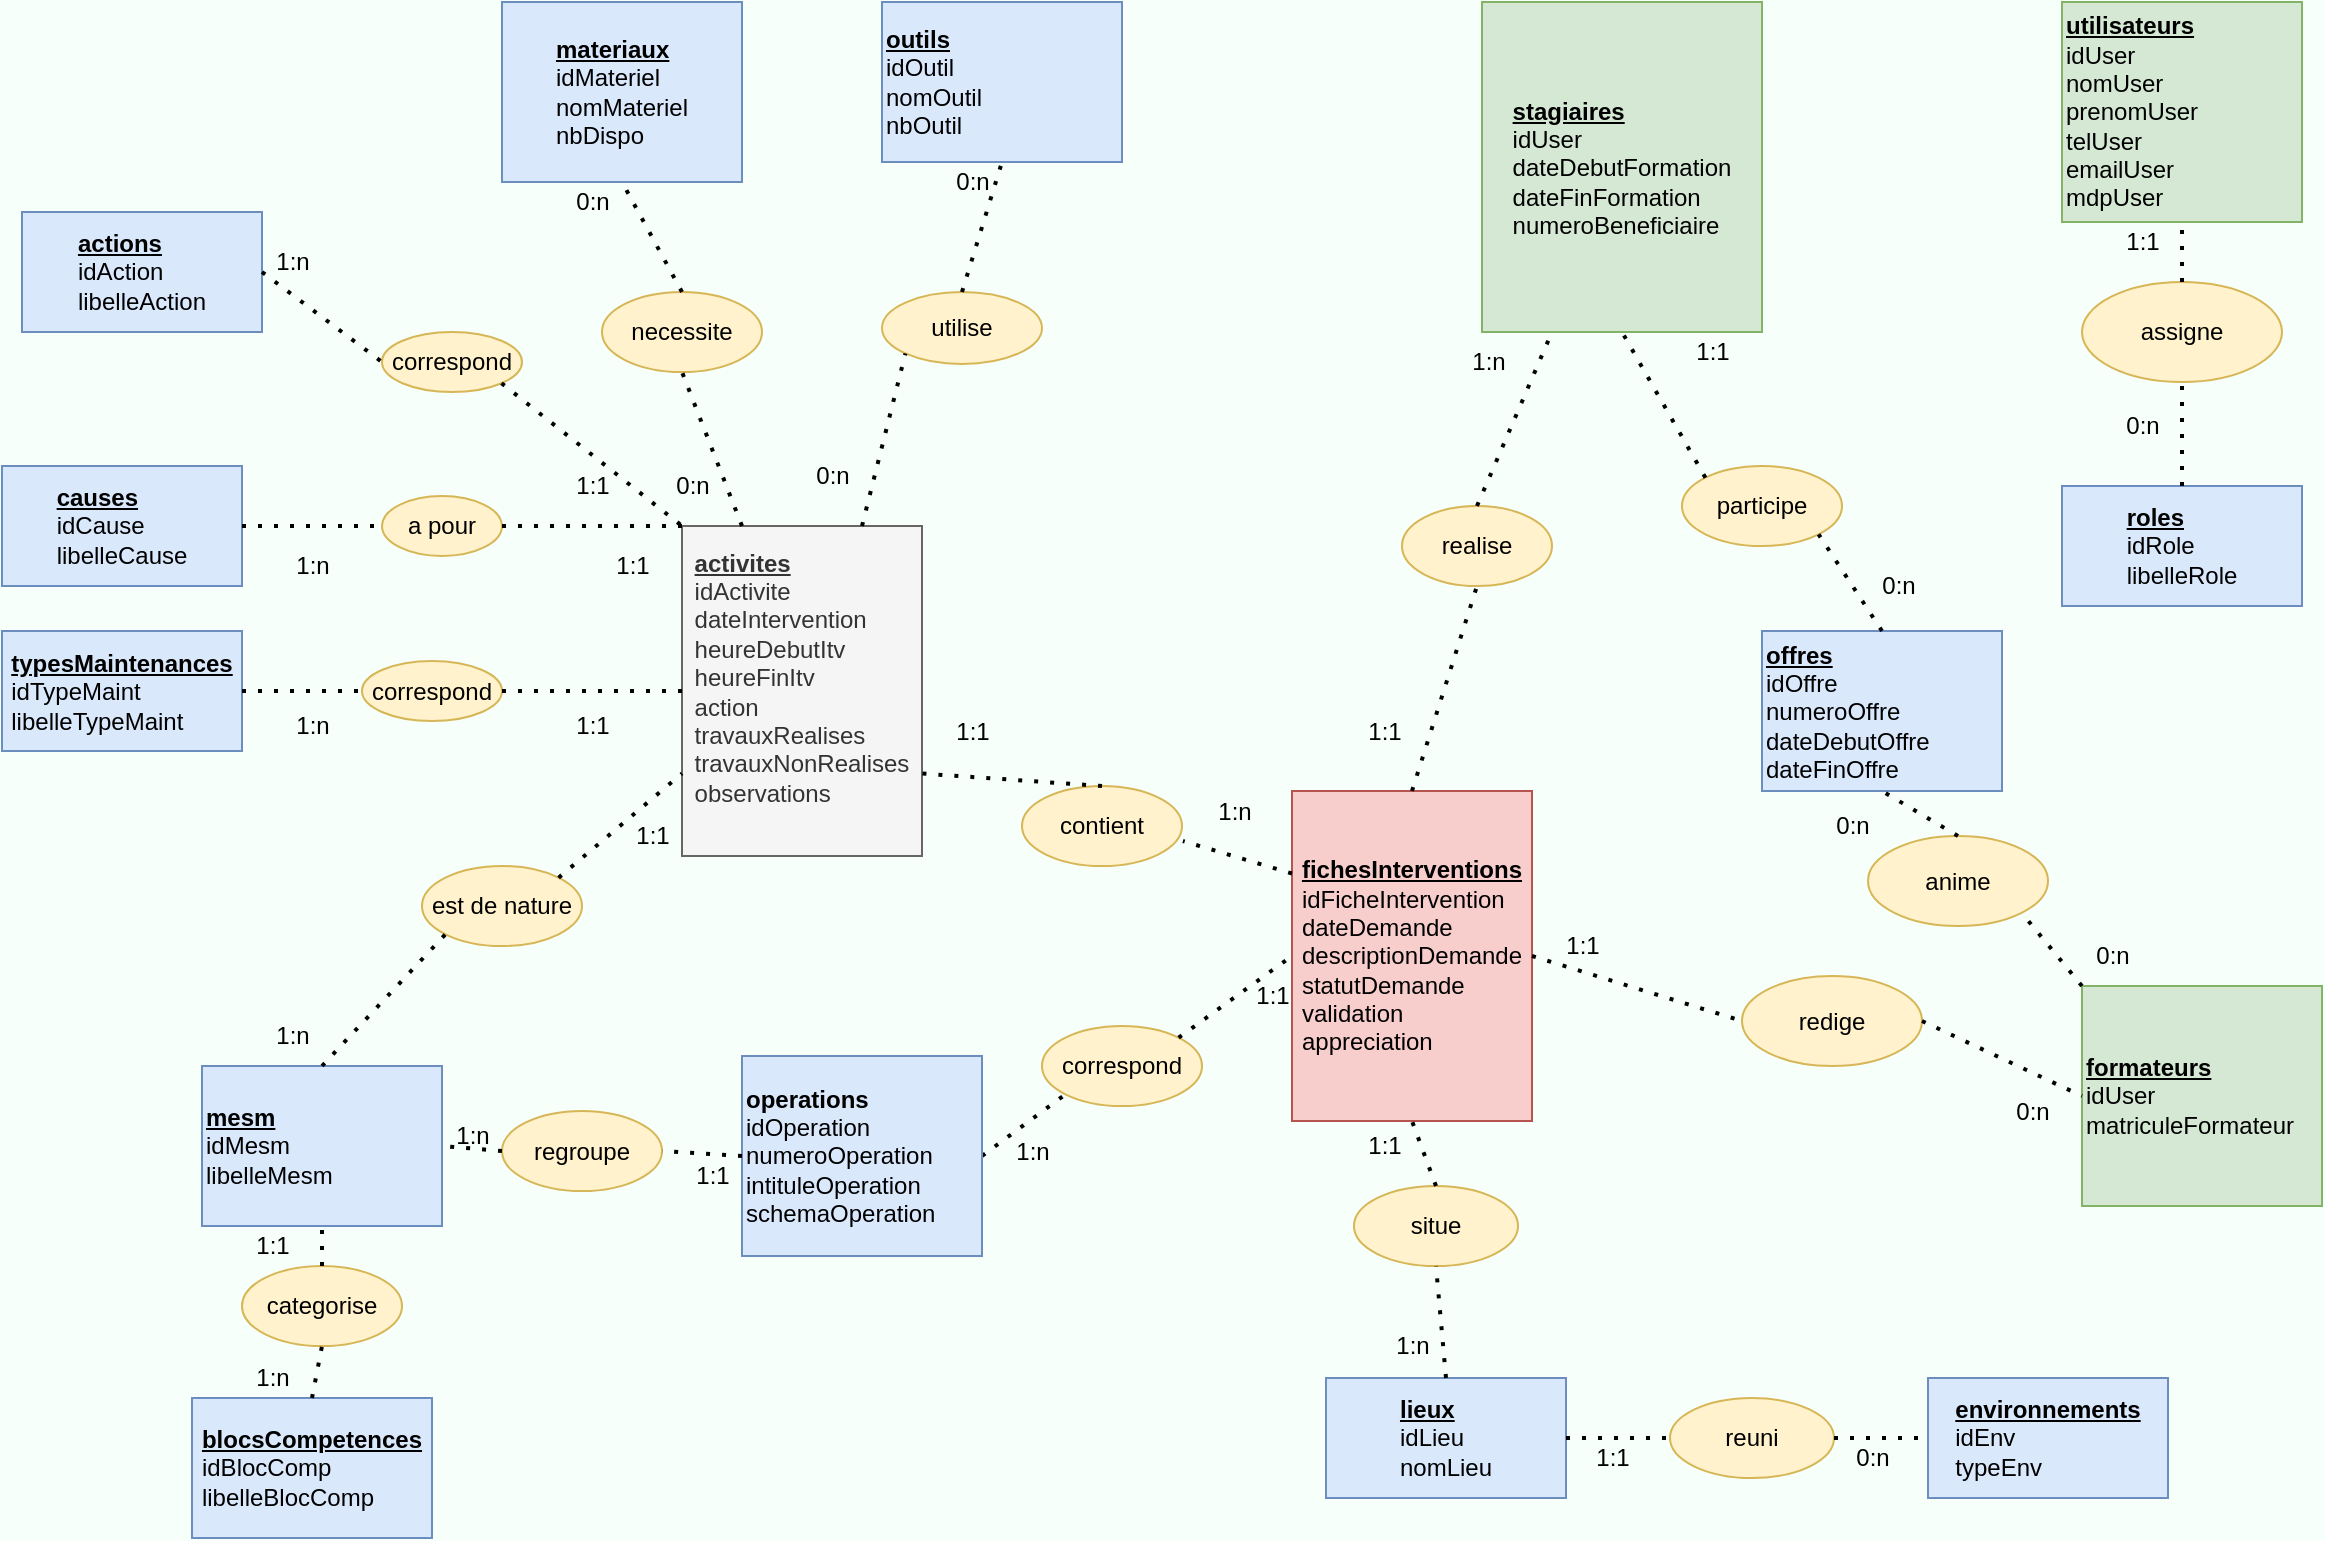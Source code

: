 <mxfile version="14.1.8" type="device"><diagram id="XcaUGge9TAUIBpKxATK-" name="Page-1"><mxGraphModel dx="1662" dy="822" grid="1" gridSize="10" guides="1" tooltips="1" connect="1" arrows="1" fold="1" page="1" pageScale="1" pageWidth="1169" pageHeight="827" background="#F7FFFB" math="0" shadow="0"><root><mxCell id="0"/><mxCell id="1" parent="0"/><mxCell id="6x4A8jsHUXeofBG4FEEy-3" value="&lt;div style=&quot;text-align: left&quot;&gt;&lt;b&gt;&lt;u&gt;activites&lt;/u&gt;&lt;/b&gt;&lt;/div&gt;&lt;div style=&quot;text-align: left&quot;&gt;&lt;span&gt;idActivite&lt;/span&gt;&lt;/div&gt;&lt;div style=&quot;text-align: left&quot;&gt;&lt;span&gt;dateIntervention&lt;/span&gt;&lt;/div&gt;&lt;div style=&quot;text-align: left&quot;&gt;&lt;span&gt;heureDebutItv&lt;/span&gt;&lt;/div&gt;&lt;div style=&quot;text-align: left&quot;&gt;&lt;span&gt;heureFinItv&lt;/span&gt;&lt;/div&gt;&lt;div style=&quot;text-align: left&quot;&gt;&lt;span&gt;action&lt;/span&gt;&lt;/div&gt;&lt;div style=&quot;text-align: left&quot;&gt;&lt;span&gt;travauxRealises&lt;/span&gt;&lt;/div&gt;&lt;div style=&quot;text-align: left&quot;&gt;&lt;span&gt;travauxNonRealises&lt;/span&gt;&lt;/div&gt;&lt;div style=&quot;text-align: left&quot;&gt;&lt;span&gt;observations&lt;/span&gt;&lt;/div&gt;&lt;div style=&quot;text-align: left&quot;&gt;&lt;span&gt;&lt;br&gt;&lt;/span&gt;&lt;/div&gt;" style="rounded=0;whiteSpace=wrap;html=1;fillColor=#f5f5f5;strokeColor=#666666;fontColor=#333333;" parent="1" vertex="1"><mxGeometry x="340" y="292" width="120" height="165" as="geometry"/></mxCell><mxCell id="6x4A8jsHUXeofBG4FEEy-4" value="&lt;div style=&quot;text-align: left&quot;&gt;&lt;u style=&quot;font-weight: bold&quot;&gt;lieux&lt;/u&gt;&lt;/div&gt;&lt;div style=&quot;text-align: left&quot;&gt;idLieu&lt;/div&gt;&lt;div style=&quot;text-align: left&quot;&gt;&lt;span&gt;nomLieu&lt;/span&gt;&lt;/div&gt;" style="rounded=0;whiteSpace=wrap;html=1;fillColor=#dae8fc;strokeColor=#6c8ebf;" parent="1" vertex="1"><mxGeometry x="662" y="718" width="120" height="60" as="geometry"/></mxCell><mxCell id="6x4A8jsHUXeofBG4FEEy-5" value="&lt;u style=&quot;font-weight: bold&quot;&gt;outils&lt;/u&gt;&lt;br&gt;idOutil&lt;br&gt;nomOutil&lt;br&gt;nbOutil" style="rounded=0;whiteSpace=wrap;html=1;align=left;fillColor=#dae8fc;strokeColor=#6c8ebf;" parent="1" vertex="1"><mxGeometry x="440" y="30" width="120" height="80" as="geometry"/></mxCell><mxCell id="6x4A8jsHUXeofBG4FEEy-6" value="&lt;div style=&quot;text-align: left&quot;&gt;&lt;b&gt;&lt;u&gt;fichesInterventions&lt;/u&gt;&lt;/b&gt;&lt;/div&gt;&lt;div style=&quot;text-align: left&quot;&gt;&lt;span&gt;idFicheIntervention&lt;/span&gt;&lt;/div&gt;&lt;div style=&quot;text-align: left&quot;&gt;&lt;span&gt;dateDemande&lt;/span&gt;&lt;/div&gt;&lt;div style=&quot;text-align: left&quot;&gt;&lt;span&gt;descriptionDemande&lt;/span&gt;&lt;/div&gt;&lt;div style=&quot;text-align: left&quot;&gt;&lt;span&gt;statutDemande&lt;/span&gt;&lt;/div&gt;&lt;div style=&quot;text-align: left&quot;&gt;&lt;span&gt;validation&lt;/span&gt;&lt;/div&gt;&lt;div style=&quot;text-align: left&quot;&gt;&lt;span&gt;appreciation&lt;/span&gt;&lt;/div&gt;" style="rounded=0;whiteSpace=wrap;html=1;fillColor=#f8cecc;strokeColor=#b85450;" parent="1" vertex="1"><mxGeometry x="645" y="424.5" width="120" height="165" as="geometry"/></mxCell><mxCell id="6x4A8jsHUXeofBG4FEEy-7" value="&lt;div style=&quot;text-align: left&quot;&gt;&lt;u style=&quot;font-weight: bold&quot;&gt;environnements&lt;/u&gt;&lt;/div&gt;&lt;div style=&quot;text-align: left&quot;&gt;&lt;span&gt;idEnv&lt;/span&gt;&lt;/div&gt;&lt;div style=&quot;text-align: left&quot;&gt;&lt;span&gt;typeEnv&lt;/span&gt;&lt;/div&gt;" style="rounded=0;whiteSpace=wrap;html=1;fillColor=#dae8fc;strokeColor=#6c8ebf;" parent="1" vertex="1"><mxGeometry x="963" y="718" width="120" height="60" as="geometry"/></mxCell><mxCell id="6x4A8jsHUXeofBG4FEEy-8" value="&lt;div style=&quot;text-align: left&quot;&gt;&lt;u style=&quot;font-weight: bold&quot;&gt;materiaux&lt;/u&gt;&lt;/div&gt;&lt;div style=&quot;text-align: left&quot;&gt;&lt;span&gt;idMateriel&lt;/span&gt;&lt;/div&gt;&lt;div style=&quot;text-align: left&quot;&gt;&lt;span&gt;nomMateriel&lt;/span&gt;&lt;/div&gt;&lt;div style=&quot;text-align: left&quot;&gt;&lt;span&gt;nbDispo&lt;/span&gt;&lt;/div&gt;" style="rounded=0;whiteSpace=wrap;html=1;fillColor=#dae8fc;strokeColor=#6c8ebf;" parent="1" vertex="1"><mxGeometry x="250" y="30" width="120" height="90" as="geometry"/></mxCell><mxCell id="6x4A8jsHUXeofBG4FEEy-9" value="&lt;div style=&quot;text-align: left&quot;&gt;&lt;b&gt;&lt;u&gt;blocsCompetences&lt;/u&gt;&lt;/b&gt;&lt;/div&gt;&lt;div style=&quot;text-align: left&quot;&gt;&lt;span&gt;idBlocComp&lt;/span&gt;&lt;/div&gt;&lt;div style=&quot;text-align: left&quot;&gt;&lt;span&gt;libelleBlocComp&lt;/span&gt;&lt;/div&gt;" style="rounded=0;whiteSpace=wrap;html=1;fillColor=#dae8fc;strokeColor=#6c8ebf;" parent="1" vertex="1"><mxGeometry x="95" y="728" width="120" height="70" as="geometry"/></mxCell><mxCell id="6x4A8jsHUXeofBG4FEEy-10" value="&lt;div style=&quot;text-align: left&quot;&gt;&lt;u style=&quot;font-weight: bold&quot;&gt;typesMaintenances&lt;/u&gt;&lt;/div&gt;&lt;div style=&quot;text-align: left&quot;&gt;&lt;span&gt;idTypeMaint&lt;/span&gt;&lt;/div&gt;&lt;div style=&quot;text-align: left&quot;&gt;&lt;span&gt;libelleTypeMaint&lt;/span&gt;&lt;/div&gt;" style="rounded=0;whiteSpace=wrap;html=1;fillColor=#dae8fc;strokeColor=#6c8ebf;" parent="1" vertex="1"><mxGeometry y="344.5" width="120" height="60" as="geometry"/></mxCell><mxCell id="6x4A8jsHUXeofBG4FEEy-13" value="&lt;b&gt;&lt;u&gt;formateurs&lt;/u&gt;&lt;/b&gt;&lt;br&gt;idUser&lt;br&gt;matriculeFormateur" style="rounded=0;whiteSpace=wrap;html=1;align=left;fillColor=#d5e8d4;strokeColor=#82b366;" parent="1" vertex="1"><mxGeometry x="1040" y="522" width="120" height="110" as="geometry"/></mxCell><mxCell id="6x4A8jsHUXeofBG4FEEy-14" value="&lt;b&gt;&lt;u&gt;offres&lt;/u&gt;&lt;/b&gt;&lt;br&gt;idOffre&lt;br&gt;numeroOffre&lt;br&gt;dateDebutOffre&lt;br&gt;dateFinOffre" style="rounded=0;whiteSpace=wrap;html=1;align=left;fillColor=#dae8fc;strokeColor=#6c8ebf;" parent="1" vertex="1"><mxGeometry x="880" y="344.5" width="120" height="80" as="geometry"/></mxCell><mxCell id="6x4A8jsHUXeofBG4FEEy-15" value="&lt;div style=&quot;text-align: left&quot;&gt;&lt;u style=&quot;font-weight: bold&quot;&gt;stagiaires&lt;/u&gt;&lt;/div&gt;&lt;div style=&quot;text-align: left&quot;&gt;&lt;span&gt;idUser&lt;/span&gt;&lt;/div&gt;&lt;div style=&quot;text-align: left&quot;&gt;&lt;span&gt;dateDebutFormation&lt;/span&gt;&lt;/div&gt;&lt;div style=&quot;text-align: left&quot;&gt;&lt;span&gt;dateFinFormation&lt;/span&gt;&lt;/div&gt;&lt;div style=&quot;text-align: left&quot;&gt;&lt;span&gt;numeroBeneficiaire&lt;/span&gt;&lt;/div&gt;" style="rounded=0;whiteSpace=wrap;html=1;fillColor=#d5e8d4;strokeColor=#82b366;" parent="1" vertex="1"><mxGeometry x="740" y="30" width="140" height="165" as="geometry"/></mxCell><mxCell id="6x4A8jsHUXeofBG4FEEy-26" value="anime" style="ellipse;whiteSpace=wrap;html=1;fillColor=#fff2cc;strokeColor=#d6b656;" parent="1" vertex="1"><mxGeometry x="933" y="447" width="90" height="45" as="geometry"/></mxCell><mxCell id="6x4A8jsHUXeofBG4FEEy-29" value="participe" style="ellipse;whiteSpace=wrap;html=1;fillColor=#fff2cc;strokeColor=#d6b656;" parent="1" vertex="1"><mxGeometry x="840" y="262" width="80" height="40" as="geometry"/></mxCell><mxCell id="6x4A8jsHUXeofBG4FEEy-32" value="0:n" style="text;html=1;align=center;verticalAlign=middle;resizable=0;points=[];autosize=1;" parent="1" vertex="1"><mxGeometry x="933" y="312" width="30" height="20" as="geometry"/></mxCell><mxCell id="6x4A8jsHUXeofBG4FEEy-33" value="1:1" style="text;html=1;align=center;verticalAlign=middle;resizable=0;points=[];autosize=1;" parent="1" vertex="1"><mxGeometry x="840" y="195" width="30" height="20" as="geometry"/></mxCell><mxCell id="6x4A8jsHUXeofBG4FEEy-34" value="0:n" style="text;html=1;align=center;verticalAlign=middle;resizable=0;points=[];autosize=1;" parent="1" vertex="1"><mxGeometry x="910" y="432" width="30" height="20" as="geometry"/></mxCell><mxCell id="6x4A8jsHUXeofBG4FEEy-35" value="0:n" style="text;html=1;align=center;verticalAlign=middle;resizable=0;points=[];autosize=1;" parent="1" vertex="1"><mxGeometry x="1040" y="497" width="30" height="20" as="geometry"/></mxCell><mxCell id="6x4A8jsHUXeofBG4FEEy-36" value="redige" style="ellipse;whiteSpace=wrap;html=1;fillColor=#fff2cc;strokeColor=#d6b656;" parent="1" vertex="1"><mxGeometry x="870" y="517" width="90" height="45" as="geometry"/></mxCell><mxCell id="6x4A8jsHUXeofBG4FEEy-39" value="0:n" style="text;html=1;align=center;verticalAlign=middle;resizable=0;points=[];autosize=1;" parent="1" vertex="1"><mxGeometry x="1000" y="574.5" width="30" height="20" as="geometry"/></mxCell><mxCell id="6x4A8jsHUXeofBG4FEEy-40" value="1:1" style="text;html=1;align=center;verticalAlign=middle;resizable=0;points=[];autosize=1;" parent="1" vertex="1"><mxGeometry x="775" y="492" width="30" height="20" as="geometry"/></mxCell><mxCell id="6x4A8jsHUXeofBG4FEEy-41" value="" style="endArrow=none;dashed=1;html=1;dashPattern=1 3;strokeWidth=2;entryX=1;entryY=1;entryDx=0;entryDy=0;exitX=0.5;exitY=0;exitDx=0;exitDy=0;" parent="1" source="6x4A8jsHUXeofBG4FEEy-14" target="6x4A8jsHUXeofBG4FEEy-29" edge="1"><mxGeometry width="50" height="50" relative="1" as="geometry"><mxPoint x="560" y="352" as="sourcePoint"/><mxPoint x="610" y="302" as="targetPoint"/></mxGeometry></mxCell><mxCell id="6x4A8jsHUXeofBG4FEEy-43" value="" style="endArrow=none;dashed=1;html=1;dashPattern=1 3;strokeWidth=2;exitX=0;exitY=0;exitDx=0;exitDy=0;entryX=0.5;entryY=1;entryDx=0;entryDy=0;" parent="1" source="6x4A8jsHUXeofBG4FEEy-29" target="6x4A8jsHUXeofBG4FEEy-15" edge="1"><mxGeometry width="50" height="50" relative="1" as="geometry"><mxPoint x="670" y="242" as="sourcePoint"/><mxPoint x="690" y="232" as="targetPoint"/></mxGeometry></mxCell><mxCell id="6x4A8jsHUXeofBG4FEEy-44" value="" style="endArrow=none;dashed=1;html=1;dashPattern=1 3;strokeWidth=2;entryX=0.5;entryY=1;entryDx=0;entryDy=0;exitX=0.5;exitY=0;exitDx=0;exitDy=0;" parent="1" source="6x4A8jsHUXeofBG4FEEy-26" target="6x4A8jsHUXeofBG4FEEy-14" edge="1"><mxGeometry width="50" height="50" relative="1" as="geometry"><mxPoint x="670" y="512" as="sourcePoint"/><mxPoint x="720" y="462" as="targetPoint"/><Array as="points"/></mxGeometry></mxCell><mxCell id="6x4A8jsHUXeofBG4FEEy-45" value="" style="endArrow=none;dashed=1;html=1;dashPattern=1 3;strokeWidth=2;exitX=0;exitY=0;exitDx=0;exitDy=0;entryX=1;entryY=1;entryDx=0;entryDy=0;" parent="1" source="6x4A8jsHUXeofBG4FEEy-13" target="6x4A8jsHUXeofBG4FEEy-26" edge="1"><mxGeometry width="50" height="50" relative="1" as="geometry"><mxPoint x="760" y="652" as="sourcePoint"/><mxPoint x="810" y="602" as="targetPoint"/></mxGeometry></mxCell><mxCell id="6x4A8jsHUXeofBG4FEEy-46" value="" style="endArrow=none;dashed=1;html=1;dashPattern=1 3;strokeWidth=2;entryX=0;entryY=0.5;entryDx=0;entryDy=0;exitX=1;exitY=0.5;exitDx=0;exitDy=0;" parent="1" source="6x4A8jsHUXeofBG4FEEy-36" target="6x4A8jsHUXeofBG4FEEy-13" edge="1"><mxGeometry width="50" height="50" relative="1" as="geometry"><mxPoint x="530" y="802" as="sourcePoint"/><mxPoint x="580" y="752" as="targetPoint"/></mxGeometry></mxCell><mxCell id="6x4A8jsHUXeofBG4FEEy-47" value="" style="endArrow=none;dashed=1;html=1;dashPattern=1 3;strokeWidth=2;entryX=0;entryY=0.5;entryDx=0;entryDy=0;exitX=1;exitY=0.5;exitDx=0;exitDy=0;" parent="1" source="6x4A8jsHUXeofBG4FEEy-6" target="6x4A8jsHUXeofBG4FEEy-36" edge="1"><mxGeometry width="50" height="50" relative="1" as="geometry"><mxPoint x="380" y="832" as="sourcePoint"/><mxPoint x="430" y="782" as="targetPoint"/></mxGeometry></mxCell><mxCell id="sUTrpC1Wrc8I_GhwJ8B--1" value="realise" style="ellipse;whiteSpace=wrap;html=1;fillColor=#fff2cc;strokeColor=#d6b656;" parent="1" vertex="1"><mxGeometry x="700" y="282" width="75" height="40" as="geometry"/></mxCell><mxCell id="sUTrpC1Wrc8I_GhwJ8B--2" value="" style="endArrow=none;dashed=1;html=1;dashPattern=1 3;strokeWidth=2;entryX=0.5;entryY=1;entryDx=0;entryDy=0;exitX=0.5;exitY=0;exitDx=0;exitDy=0;" parent="1" source="6x4A8jsHUXeofBG4FEEy-6" target="sUTrpC1Wrc8I_GhwJ8B--1" edge="1"><mxGeometry width="50" height="50" relative="1" as="geometry"><mxPoint x="600" y="612" as="sourcePoint"/><mxPoint x="650" y="562" as="targetPoint"/></mxGeometry></mxCell><mxCell id="sUTrpC1Wrc8I_GhwJ8B--3" value="" style="endArrow=none;dashed=1;html=1;dashPattern=1 3;strokeWidth=2;exitX=0.5;exitY=0;exitDx=0;exitDy=0;entryX=0.25;entryY=1;entryDx=0;entryDy=0;" parent="1" source="sUTrpC1Wrc8I_GhwJ8B--1" target="6x4A8jsHUXeofBG4FEEy-15" edge="1"><mxGeometry width="50" height="50" relative="1" as="geometry"><mxPoint x="360" y="382" as="sourcePoint"/><mxPoint x="410" y="332" as="targetPoint"/><Array as="points"/></mxGeometry></mxCell><mxCell id="sUTrpC1Wrc8I_GhwJ8B--4" value="1:n" style="text;html=1;align=center;verticalAlign=middle;resizable=0;points=[];autosize=1;" parent="1" vertex="1"><mxGeometry x="728" y="200" width="30" height="20" as="geometry"/></mxCell><mxCell id="sUTrpC1Wrc8I_GhwJ8B--5" value="1:1" style="text;html=1;align=center;verticalAlign=middle;resizable=0;points=[];autosize=1;" parent="1" vertex="1"><mxGeometry x="676" y="384.5" width="30" height="20" as="geometry"/></mxCell><mxCell id="sUTrpC1Wrc8I_GhwJ8B--6" value="utilise" style="ellipse;whiteSpace=wrap;html=1;fillColor=#fff2cc;strokeColor=#d6b656;" parent="1" vertex="1"><mxGeometry x="440" y="175" width="80" height="36" as="geometry"/></mxCell><mxCell id="sUTrpC1Wrc8I_GhwJ8B--7" value="&lt;span&gt;necessite&lt;/span&gt;" style="ellipse;whiteSpace=wrap;html=1;fillColor=#fff2cc;strokeColor=#d6b656;" parent="1" vertex="1"><mxGeometry x="300" y="175" width="80" height="40" as="geometry"/></mxCell><mxCell id="sUTrpC1Wrc8I_GhwJ8B--8" value="" style="endArrow=none;dashed=1;html=1;dashPattern=1 3;strokeWidth=2;entryX=0;entryY=1;entryDx=0;entryDy=0;exitX=0.75;exitY=0;exitDx=0;exitDy=0;" parent="1" source="6x4A8jsHUXeofBG4FEEy-3" target="sUTrpC1Wrc8I_GhwJ8B--6" edge="1"><mxGeometry width="50" height="50" relative="1" as="geometry"><mxPoint x="360" y="167" as="sourcePoint"/><mxPoint x="410" y="117" as="targetPoint"/><Array as="points"/></mxGeometry></mxCell><mxCell id="sUTrpC1Wrc8I_GhwJ8B--9" value="" style="endArrow=none;dashed=1;html=1;dashPattern=1 3;strokeWidth=2;exitX=0.5;exitY=0;exitDx=0;exitDy=0;entryX=0.5;entryY=1;entryDx=0;entryDy=0;" parent="1" source="sUTrpC1Wrc8I_GhwJ8B--6" target="6x4A8jsHUXeofBG4FEEy-5" edge="1"><mxGeometry width="50" height="50" relative="1" as="geometry"><mxPoint x="530" y="172" as="sourcePoint"/><mxPoint x="499" y="122" as="targetPoint"/></mxGeometry></mxCell><mxCell id="sUTrpC1Wrc8I_GhwJ8B--10" value="0:n" style="text;html=1;align=center;verticalAlign=middle;resizable=0;points=[];autosize=1;" parent="1" vertex="1"><mxGeometry x="470" y="110" width="30" height="20" as="geometry"/></mxCell><mxCell id="sUTrpC1Wrc8I_GhwJ8B--11" value="0:n" style="text;html=1;align=center;verticalAlign=middle;resizable=0;points=[];autosize=1;" parent="1" vertex="1"><mxGeometry x="400" y="257" width="30" height="20" as="geometry"/></mxCell><mxCell id="sUTrpC1Wrc8I_GhwJ8B--12" value="" style="endArrow=none;dashed=1;html=1;dashPattern=1 3;strokeWidth=2;exitX=0.5;exitY=0;exitDx=0;exitDy=0;entryX=0.5;entryY=1;entryDx=0;entryDy=0;" parent="1" source="sUTrpC1Wrc8I_GhwJ8B--7" target="6x4A8jsHUXeofBG4FEEy-8" edge="1"><mxGeometry width="50" height="50" relative="1" as="geometry"><mxPoint x="-210" y="192" as="sourcePoint"/><mxPoint x="335" y="112" as="targetPoint"/><Array as="points"/></mxGeometry></mxCell><mxCell id="sUTrpC1Wrc8I_GhwJ8B--13" value="" style="endArrow=none;dashed=1;html=1;dashPattern=1 3;strokeWidth=2;entryX=0.5;entryY=1;entryDx=0;entryDy=0;exitX=0.25;exitY=0;exitDx=0;exitDy=0;" parent="1" source="6x4A8jsHUXeofBG4FEEy-3" target="sUTrpC1Wrc8I_GhwJ8B--7" edge="1"><mxGeometry width="50" height="50" relative="1" as="geometry"><mxPoint x="235" y="177" as="sourcePoint"/><mxPoint x="285" y="127" as="targetPoint"/></mxGeometry></mxCell><mxCell id="sUTrpC1Wrc8I_GhwJ8B--14" value="0:n" style="text;html=1;align=center;verticalAlign=middle;resizable=0;points=[];autosize=1;" parent="1" vertex="1"><mxGeometry x="330" y="262" width="30" height="20" as="geometry"/></mxCell><mxCell id="sUTrpC1Wrc8I_GhwJ8B--15" value="0:n" style="text;html=1;align=center;verticalAlign=middle;resizable=0;points=[];autosize=1;" parent="1" vertex="1"><mxGeometry x="280" y="120" width="30" height="20" as="geometry"/></mxCell><mxCell id="sUTrpC1Wrc8I_GhwJ8B--16" value="contient" style="ellipse;whiteSpace=wrap;html=1;fillColor=#fff2cc;strokeColor=#d6b656;" parent="1" vertex="1"><mxGeometry x="510" y="422" width="80" height="40" as="geometry"/></mxCell><mxCell id="sUTrpC1Wrc8I_GhwJ8B--17" value="" style="endArrow=none;dashed=1;html=1;dashPattern=1 3;strokeWidth=2;exitX=0.5;exitY=0;exitDx=0;exitDy=0;entryX=1;entryY=0.75;entryDx=0;entryDy=0;" parent="1" source="sUTrpC1Wrc8I_GhwJ8B--16" target="6x4A8jsHUXeofBG4FEEy-3" edge="1"><mxGeometry width="50" height="50" relative="1" as="geometry"><mxPoint x="300" y="532" as="sourcePoint"/><mxPoint x="350" y="482" as="targetPoint"/></mxGeometry></mxCell><mxCell id="sUTrpC1Wrc8I_GhwJ8B--18" value="" style="endArrow=none;dashed=1;html=1;dashPattern=1 3;strokeWidth=2;entryX=1.006;entryY=0.688;entryDx=0;entryDy=0;exitX=0;exitY=0.25;exitDx=0;exitDy=0;entryPerimeter=0;" parent="1" source="6x4A8jsHUXeofBG4FEEy-6" target="sUTrpC1Wrc8I_GhwJ8B--16" edge="1"><mxGeometry width="50" height="50" relative="1" as="geometry"><mxPoint x="220" y="692" as="sourcePoint"/><mxPoint x="270" y="642" as="targetPoint"/><Array as="points"/></mxGeometry></mxCell><mxCell id="sUTrpC1Wrc8I_GhwJ8B--19" value="1:1" style="text;html=1;align=center;verticalAlign=middle;resizable=0;points=[];autosize=1;" parent="1" vertex="1"><mxGeometry x="470" y="384.5" width="30" height="20" as="geometry"/></mxCell><mxCell id="sUTrpC1Wrc8I_GhwJ8B--20" value="1:n" style="text;html=1;align=center;verticalAlign=middle;resizable=0;points=[];autosize=1;" parent="1" vertex="1"><mxGeometry x="601" y="424.5" width="30" height="20" as="geometry"/></mxCell><mxCell id="sUTrpC1Wrc8I_GhwJ8B--26" value="correspond" style="ellipse;whiteSpace=wrap;html=1;fillColor=#fff2cc;strokeColor=#d6b656;" parent="1" vertex="1"><mxGeometry x="520" y="542" width="80" height="40" as="geometry"/></mxCell><mxCell id="sUTrpC1Wrc8I_GhwJ8B--27" value="" style="endArrow=none;dashed=1;html=1;dashPattern=1 3;strokeWidth=2;entryX=0;entryY=1;entryDx=0;entryDy=0;exitX=1;exitY=0.5;exitDx=0;exitDy=0;" parent="1" source="sUTrpC1Wrc8I_GhwJ8B--46" target="sUTrpC1Wrc8I_GhwJ8B--26" edge="1"><mxGeometry width="50" height="50" relative="1" as="geometry"><mxPoint x="80" y="727" as="sourcePoint"/><mxPoint x="200" y="722" as="targetPoint"/></mxGeometry></mxCell><mxCell id="sUTrpC1Wrc8I_GhwJ8B--28" value="" style="endArrow=none;dashed=1;html=1;dashPattern=1 3;strokeWidth=2;exitX=1;exitY=0;exitDx=0;exitDy=0;entryX=0;entryY=0.5;entryDx=0;entryDy=0;" parent="1" source="sUTrpC1Wrc8I_GhwJ8B--26" target="6x4A8jsHUXeofBG4FEEy-6" edge="1"><mxGeometry width="50" height="50" relative="1" as="geometry"><mxPoint x="190" y="772" as="sourcePoint"/><mxPoint x="240" y="722" as="targetPoint"/></mxGeometry></mxCell><mxCell id="sUTrpC1Wrc8I_GhwJ8B--31" value="1:1" style="text;html=1;align=center;verticalAlign=middle;resizable=0;points=[];autosize=1;" parent="1" vertex="1"><mxGeometry x="620" y="517" width="30" height="20" as="geometry"/></mxCell><mxCell id="sUTrpC1Wrc8I_GhwJ8B--32" value="1:n" style="text;html=1;align=center;verticalAlign=middle;resizable=0;points=[];autosize=1;" parent="1" vertex="1"><mxGeometry x="500" y="594.5" width="30" height="20" as="geometry"/></mxCell><mxCell id="sUTrpC1Wrc8I_GhwJ8B--33" value="reuni" style="ellipse;whiteSpace=wrap;html=1;fillColor=#fff2cc;strokeColor=#d6b656;" parent="1" vertex="1"><mxGeometry x="834" y="728" width="82" height="40" as="geometry"/></mxCell><mxCell id="sUTrpC1Wrc8I_GhwJ8B--34" value="1:1" style="text;html=1;align=center;verticalAlign=middle;resizable=0;points=[];autosize=1;" parent="1" vertex="1"><mxGeometry x="120" y="642" width="30" height="20" as="geometry"/></mxCell><mxCell id="sUTrpC1Wrc8I_GhwJ8B--35" value="1:n" style="text;html=1;align=center;verticalAlign=middle;resizable=0;points=[];autosize=1;" parent="1" vertex="1"><mxGeometry x="120" y="708" width="30" height="20" as="geometry"/></mxCell><mxCell id="sUTrpC1Wrc8I_GhwJ8B--36" value="1:1" style="text;html=1;align=center;verticalAlign=middle;resizable=0;points=[];autosize=1;" parent="1" vertex="1"><mxGeometry x="340" y="607" width="30" height="20" as="geometry"/></mxCell><mxCell id="sUTrpC1Wrc8I_GhwJ8B--37" value="1:n" style="text;html=1;align=center;verticalAlign=middle;resizable=0;points=[];autosize=1;" parent="1" vertex="1"><mxGeometry x="220" y="587" width="30" height="20" as="geometry"/></mxCell><mxCell id="sUTrpC1Wrc8I_GhwJ8B--38" value="" style="endArrow=none;dashed=1;html=1;dashPattern=1 3;strokeWidth=2;entryX=0;entryY=0.5;entryDx=0;entryDy=0;exitX=1;exitY=0.5;exitDx=0;exitDy=0;" parent="1" source="sUTrpC1Wrc8I_GhwJ8B--33" target="6x4A8jsHUXeofBG4FEEy-7" edge="1"><mxGeometry width="50" height="50" relative="1" as="geometry"><mxPoint x="780" y="1142" as="sourcePoint"/><mxPoint x="830" y="1092" as="targetPoint"/></mxGeometry></mxCell><mxCell id="sUTrpC1Wrc8I_GhwJ8B--39" value="" style="endArrow=none;dashed=1;html=1;dashPattern=1 3;strokeWidth=2;entryX=0;entryY=0.5;entryDx=0;entryDy=0;exitX=1;exitY=0.5;exitDx=0;exitDy=0;" parent="1" source="6x4A8jsHUXeofBG4FEEy-4" target="sUTrpC1Wrc8I_GhwJ8B--33" edge="1"><mxGeometry width="50" height="50" relative="1" as="geometry"><mxPoint x="660" y="1152" as="sourcePoint"/><mxPoint x="710" y="1102" as="targetPoint"/></mxGeometry></mxCell><mxCell id="sUTrpC1Wrc8I_GhwJ8B--41" value="correspond" style="ellipse;whiteSpace=wrap;html=1;fillColor=#fff2cc;strokeColor=#d6b656;" parent="1" vertex="1"><mxGeometry x="180" y="359.5" width="70" height="30" as="geometry"/></mxCell><mxCell id="sUTrpC1Wrc8I_GhwJ8B--42" value="" style="endArrow=none;dashed=1;html=1;dashPattern=1 3;strokeWidth=2;entryX=0;entryY=0.5;entryDx=0;entryDy=0;exitX=1;exitY=0.5;exitDx=0;exitDy=0;" parent="1" source="6x4A8jsHUXeofBG4FEEy-10" target="sUTrpC1Wrc8I_GhwJ8B--41" edge="1"><mxGeometry width="50" height="50" relative="1" as="geometry"><mxPoint x="130" y="414.5" as="sourcePoint"/><mxPoint x="180" y="364.5" as="targetPoint"/></mxGeometry></mxCell><mxCell id="sUTrpC1Wrc8I_GhwJ8B--46" value="&lt;b&gt;operations&lt;/b&gt;&lt;br&gt;idOperation&lt;br&gt;numeroOperation&lt;br&gt;intituleOperation&lt;br&gt;schemaOperation" style="rounded=0;whiteSpace=wrap;html=1;align=left;fillColor=#dae8fc;strokeColor=#6c8ebf;" parent="1" vertex="1"><mxGeometry x="370" y="557" width="120" height="100" as="geometry"/></mxCell><mxCell id="QfNDdclysHRInRgMjXe2-4" value="&lt;div style=&quot;text-align: left&quot;&gt;&lt;b&gt;&lt;u&gt;causes&lt;/u&gt;&lt;/b&gt;&lt;/div&gt;&lt;div style=&quot;text-align: left&quot;&gt;idCause&lt;/div&gt;&lt;div style=&quot;text-align: left&quot;&gt;libelleCause&lt;/div&gt;" style="rounded=0;whiteSpace=wrap;html=1;fillColor=#dae8fc;strokeColor=#6c8ebf;" parent="1" vertex="1"><mxGeometry y="262" width="120" height="60" as="geometry"/></mxCell><mxCell id="QfNDdclysHRInRgMjXe2-6" value="a pour" style="ellipse;whiteSpace=wrap;html=1;fillColor=#fff2cc;strokeColor=#d6b656;" parent="1" vertex="1"><mxGeometry x="190" y="277" width="60" height="30" as="geometry"/></mxCell><mxCell id="QfNDdclysHRInRgMjXe2-10" value="" style="endArrow=none;dashed=1;html=1;dashPattern=1 3;strokeWidth=2;exitX=1;exitY=0.5;exitDx=0;exitDy=0;entryX=0;entryY=0.5;entryDx=0;entryDy=0;" parent="1" source="QfNDdclysHRInRgMjXe2-4" target="QfNDdclysHRInRgMjXe2-6" edge="1"><mxGeometry width="50" height="50" relative="1" as="geometry"><mxPoint x="130" y="349" as="sourcePoint"/><mxPoint x="180" y="299" as="targetPoint"/></mxGeometry></mxCell><mxCell id="QfNDdclysHRInRgMjXe2-11" value="" style="endArrow=none;dashed=1;html=1;dashPattern=1 3;strokeWidth=2;entryX=1;entryY=0.5;entryDx=0;entryDy=0;exitX=0;exitY=0;exitDx=0;exitDy=0;" parent="1" source="6x4A8jsHUXeofBG4FEEy-3" target="QfNDdclysHRInRgMjXe2-6" edge="1"><mxGeometry width="50" height="50" relative="1" as="geometry"><mxPoint x="130" y="482" as="sourcePoint"/><mxPoint x="180" y="432" as="targetPoint"/></mxGeometry></mxCell><mxCell id="QfNDdclysHRInRgMjXe2-12" value="1:1" style="text;html=1;align=center;verticalAlign=middle;resizable=0;points=[];autosize=1;" parent="1" vertex="1"><mxGeometry x="790" y="748" width="30" height="20" as="geometry"/></mxCell><mxCell id="QfNDdclysHRInRgMjXe2-13" value="0:n" style="text;html=1;align=center;verticalAlign=middle;resizable=0;points=[];autosize=1;" parent="1" vertex="1"><mxGeometry x="920" y="748" width="30" height="20" as="geometry"/></mxCell><mxCell id="QfNDdclysHRInRgMjXe2-14" value="situe" style="ellipse;whiteSpace=wrap;html=1;fillColor=#fff2cc;strokeColor=#d6b656;" parent="1" vertex="1"><mxGeometry x="676" y="622" width="82" height="40" as="geometry"/></mxCell><mxCell id="QfNDdclysHRInRgMjXe2-15" value="" style="endArrow=none;dashed=1;html=1;dashPattern=1 3;strokeWidth=2;entryX=0.5;entryY=1;entryDx=0;entryDy=0;exitX=0.5;exitY=0;exitDx=0;exitDy=0;" parent="1" source="QfNDdclysHRInRgMjXe2-14" target="6x4A8jsHUXeofBG4FEEy-6" edge="1"><mxGeometry width="50" height="50" relative="1" as="geometry"><mxPoint x="430" y="882" as="sourcePoint"/><mxPoint x="480" y="832" as="targetPoint"/></mxGeometry></mxCell><mxCell id="QfNDdclysHRInRgMjXe2-16" value="" style="endArrow=none;dashed=1;html=1;dashPattern=1 3;strokeWidth=2;exitX=0.5;exitY=0;exitDx=0;exitDy=0;entryX=0.5;entryY=1;entryDx=0;entryDy=0;" parent="1" source="6x4A8jsHUXeofBG4FEEy-4" target="QfNDdclysHRInRgMjXe2-14" edge="1"><mxGeometry width="50" height="50" relative="1" as="geometry"><mxPoint x="360" y="932" as="sourcePoint"/><mxPoint x="410" y="882" as="targetPoint"/></mxGeometry></mxCell><mxCell id="QfNDdclysHRInRgMjXe2-17" value="&lt;b&gt;&lt;u&gt;utilisateurs&lt;/u&gt;&lt;/b&gt;&lt;br&gt;idUser&lt;br&gt;nomUser&lt;br&gt;prenomUser&lt;br&gt;telUser&lt;br&gt;emailUser&lt;br&gt;mdpUser" style="rounded=0;whiteSpace=wrap;html=1;align=left;fillColor=#d5e8d4;strokeColor=#82b366;" parent="1" vertex="1"><mxGeometry x="1030" y="30" width="120" height="110" as="geometry"/></mxCell><mxCell id="QfNDdclysHRInRgMjXe2-18" value="&lt;div style=&quot;text-align: left&quot;&gt;&lt;b&gt;&lt;u&gt;roles&lt;/u&gt;&lt;/b&gt;&lt;/div&gt;&lt;div style=&quot;text-align: left&quot;&gt;&lt;span&gt;idRole&lt;/span&gt;&lt;/div&gt;&lt;div style=&quot;text-align: left&quot;&gt;&lt;span&gt;libelleRole&lt;/span&gt;&lt;/div&gt;" style="rounded=0;whiteSpace=wrap;html=1;fillColor=#dae8fc;strokeColor=#6c8ebf;" parent="1" vertex="1"><mxGeometry x="1030" y="272" width="120" height="60" as="geometry"/></mxCell><mxCell id="QfNDdclysHRInRgMjXe2-19" value="assigne" style="ellipse;whiteSpace=wrap;html=1;fillColor=#fff2cc;strokeColor=#d6b656;" parent="1" vertex="1"><mxGeometry x="1040" y="170" width="100" height="50" as="geometry"/></mxCell><mxCell id="QfNDdclysHRInRgMjXe2-20" value="1:1" style="text;html=1;align=center;verticalAlign=middle;resizable=0;points=[];autosize=1;" parent="1" vertex="1"><mxGeometry x="1055" y="140" width="30" height="20" as="geometry"/></mxCell><mxCell id="QfNDdclysHRInRgMjXe2-21" value="0:n" style="text;html=1;align=center;verticalAlign=middle;resizable=0;points=[];autosize=1;" parent="1" vertex="1"><mxGeometry x="1055" y="232" width="30" height="20" as="geometry"/></mxCell><mxCell id="QfNDdclysHRInRgMjXe2-22" value="" style="endArrow=none;dashed=1;html=1;dashPattern=1 3;strokeWidth=2;exitX=0.5;exitY=0;exitDx=0;exitDy=0;entryX=0.5;entryY=1;entryDx=0;entryDy=0;" parent="1" source="QfNDdclysHRInRgMjXe2-19" target="QfNDdclysHRInRgMjXe2-17" edge="1"><mxGeometry width="50" height="50" relative="1" as="geometry"><mxPoint x="-820" y="-205" as="sourcePoint"/><mxPoint x="-770" y="-255" as="targetPoint"/></mxGeometry></mxCell><mxCell id="QfNDdclysHRInRgMjXe2-23" value="" style="endArrow=none;dashed=1;html=1;dashPattern=1 3;strokeWidth=2;exitX=0.5;exitY=0;exitDx=0;exitDy=0;entryX=0.5;entryY=1;entryDx=0;entryDy=0;" parent="1" source="QfNDdclysHRInRgMjXe2-18" target="QfNDdclysHRInRgMjXe2-19" edge="1"><mxGeometry width="50" height="50" relative="1" as="geometry"><mxPoint x="-820" y="-105" as="sourcePoint"/><mxPoint x="-770" y="-155" as="targetPoint"/></mxGeometry></mxCell><mxCell id="QfNDdclysHRInRgMjXe2-24" value="" style="endArrow=none;dashed=1;html=1;dashPattern=1 3;strokeWidth=2;entryX=0;entryY=0.5;entryDx=0;entryDy=0;exitX=1;exitY=0.5;exitDx=0;exitDy=0;" parent="1" source="sUTrpC1Wrc8I_GhwJ8B--41" target="6x4A8jsHUXeofBG4FEEy-3" edge="1"><mxGeometry width="50" height="50" relative="1" as="geometry"><mxPoint x="160" y="532" as="sourcePoint"/><mxPoint x="210" y="482" as="targetPoint"/></mxGeometry></mxCell><mxCell id="QfNDdclysHRInRgMjXe2-28" value="1:1" style="text;html=1;align=center;verticalAlign=middle;resizable=0;points=[];autosize=1;" parent="1" vertex="1"><mxGeometry x="676" y="592" width="30" height="20" as="geometry"/></mxCell><mxCell id="QfNDdclysHRInRgMjXe2-29" value="1:n" style="text;html=1;align=center;verticalAlign=middle;resizable=0;points=[];autosize=1;" parent="1" vertex="1"><mxGeometry x="690" y="692" width="30" height="20" as="geometry"/></mxCell><mxCell id="QfNDdclysHRInRgMjXe2-32" value="1:n" style="text;html=1;align=center;verticalAlign=middle;resizable=0;points=[];autosize=1;" parent="1" vertex="1"><mxGeometry x="140" y="382" width="30" height="20" as="geometry"/></mxCell><mxCell id="QfNDdclysHRInRgMjXe2-33" value="1:1" style="text;html=1;align=center;verticalAlign=middle;resizable=0;points=[];autosize=1;" parent="1" vertex="1"><mxGeometry x="280" y="382" width="30" height="20" as="geometry"/></mxCell><mxCell id="QfNDdclysHRInRgMjXe2-34" value="1:n" style="text;html=1;align=center;verticalAlign=middle;resizable=0;points=[];autosize=1;" parent="1" vertex="1"><mxGeometry x="140" y="302" width="30" height="20" as="geometry"/></mxCell><mxCell id="QfNDdclysHRInRgMjXe2-35" value="1:1" style="text;html=1;align=center;verticalAlign=middle;resizable=0;points=[];autosize=1;" parent="1" vertex="1"><mxGeometry x="280" y="262" width="30" height="20" as="geometry"/></mxCell><mxCell id="QfNDdclysHRInRgMjXe2-36" value="&lt;b&gt;&lt;u&gt;mesm&lt;/u&gt;&lt;/b&gt;&lt;br&gt;idMesm&lt;br&gt;libelleMesm" style="rounded=0;whiteSpace=wrap;html=1;align=left;fillColor=#dae8fc;strokeColor=#6c8ebf;" parent="1" vertex="1"><mxGeometry x="100" y="562" width="120" height="80" as="geometry"/></mxCell><mxCell id="QfNDdclysHRInRgMjXe2-37" value="categorise" style="ellipse;whiteSpace=wrap;html=1;fillColor=#fff2cc;strokeColor=#d6b656;" parent="1" vertex="1"><mxGeometry x="120" y="662" width="80" height="40" as="geometry"/></mxCell><mxCell id="QfNDdclysHRInRgMjXe2-38" value="regroupe" style="ellipse;whiteSpace=wrap;html=1;fillColor=#fff2cc;strokeColor=#d6b656;" parent="1" vertex="1"><mxGeometry x="250" y="584.5" width="80" height="40" as="geometry"/></mxCell><mxCell id="QfNDdclysHRInRgMjXe2-39" value="" style="endArrow=none;dashed=1;html=1;dashPattern=1 3;strokeWidth=2;exitX=0.5;exitY=0;exitDx=0;exitDy=0;entryX=0.5;entryY=1;entryDx=0;entryDy=0;" parent="1" source="6x4A8jsHUXeofBG4FEEy-9" target="QfNDdclysHRInRgMjXe2-37" edge="1"><mxGeometry width="50" height="50" relative="1" as="geometry"><mxPoint x="-270" y="612" as="sourcePoint"/><mxPoint x="-10" y="632" as="targetPoint"/></mxGeometry></mxCell><mxCell id="QfNDdclysHRInRgMjXe2-40" value="" style="endArrow=none;dashed=1;html=1;dashPattern=1 3;strokeWidth=2;exitX=0.5;exitY=0;exitDx=0;exitDy=0;entryX=0.5;entryY=1;entryDx=0;entryDy=0;" parent="1" source="QfNDdclysHRInRgMjXe2-37" target="QfNDdclysHRInRgMjXe2-36" edge="1"><mxGeometry width="50" height="50" relative="1" as="geometry"><mxPoint x="-170" y="622" as="sourcePoint"/><mxPoint x="160" y="650" as="targetPoint"/></mxGeometry></mxCell><mxCell id="QfNDdclysHRInRgMjXe2-41" value="" style="endArrow=none;dashed=1;html=1;dashPattern=1 3;strokeWidth=2;entryX=1;entryY=0.5;entryDx=0;entryDy=0;exitX=0;exitY=0.5;exitDx=0;exitDy=0;" parent="1" source="QfNDdclysHRInRgMjXe2-38" target="QfNDdclysHRInRgMjXe2-36" edge="1"><mxGeometry width="50" height="50" relative="1" as="geometry"><mxPoint x="-110" y="612" as="sourcePoint"/><mxPoint x="-60" y="562" as="targetPoint"/></mxGeometry></mxCell><mxCell id="QfNDdclysHRInRgMjXe2-42" value="" style="endArrow=none;dashed=1;html=1;dashPattern=1 3;strokeWidth=2;entryX=1;entryY=0.5;entryDx=0;entryDy=0;exitX=0;exitY=0.5;exitDx=0;exitDy=0;" parent="1" source="sUTrpC1Wrc8I_GhwJ8B--46" target="QfNDdclysHRInRgMjXe2-38" edge="1"><mxGeometry width="50" height="50" relative="1" as="geometry"><mxPoint x="-210" y="682" as="sourcePoint"/><mxPoint x="-160" y="632" as="targetPoint"/></mxGeometry></mxCell><mxCell id="QfNDdclysHRInRgMjXe2-43" value="est de nature" style="ellipse;whiteSpace=wrap;html=1;fillColor=#fff2cc;strokeColor=#d6b656;" parent="1" vertex="1"><mxGeometry x="210" y="462" width="80" height="40" as="geometry"/></mxCell><mxCell id="QfNDdclysHRInRgMjXe2-44" value="" style="endArrow=none;dashed=1;html=1;dashPattern=1 3;strokeWidth=2;exitX=0.5;exitY=0;exitDx=0;exitDy=0;entryX=0;entryY=1;entryDx=0;entryDy=0;" parent="1" source="QfNDdclysHRInRgMjXe2-36" target="QfNDdclysHRInRgMjXe2-43" edge="1"><mxGeometry width="50" height="50" relative="1" as="geometry"><mxPoint x="100" y="582" as="sourcePoint"/><mxPoint x="150" y="532" as="targetPoint"/></mxGeometry></mxCell><mxCell id="QfNDdclysHRInRgMjXe2-45" value="" style="endArrow=none;dashed=1;html=1;dashPattern=1 3;strokeWidth=2;exitX=1;exitY=0;exitDx=0;exitDy=0;entryX=0;entryY=0.75;entryDx=0;entryDy=0;" parent="1" source="QfNDdclysHRInRgMjXe2-43" target="6x4A8jsHUXeofBG4FEEy-3" edge="1"><mxGeometry width="50" height="50" relative="1" as="geometry"><mxPoint x="230" y="582" as="sourcePoint"/><mxPoint x="280" y="532" as="targetPoint"/><Array as="points"/></mxGeometry></mxCell><mxCell id="QfNDdclysHRInRgMjXe2-46" value="1:n" style="text;html=1;align=center;verticalAlign=middle;resizable=0;points=[];autosize=1;" parent="1" vertex="1"><mxGeometry x="130" y="537" width="30" height="20" as="geometry"/></mxCell><mxCell id="QfNDdclysHRInRgMjXe2-47" value="1:1" style="text;html=1;align=center;verticalAlign=middle;resizable=0;points=[];autosize=1;" parent="1" vertex="1"><mxGeometry x="310" y="437" width="30" height="20" as="geometry"/></mxCell><mxCell id="fwJezWfyRDqRxqBikauO-1" value="&lt;div style=&quot;text-align: left&quot;&gt;&lt;b&gt;&lt;u&gt;actions&lt;/u&gt;&lt;/b&gt;&lt;/div&gt;&lt;div style=&quot;text-align: left&quot;&gt;idAction&lt;/div&gt;&lt;div style=&quot;text-align: left&quot;&gt;libelleAction&lt;/div&gt;" style="rounded=0;whiteSpace=wrap;html=1;fillColor=#dae8fc;strokeColor=#6c8ebf;" parent="1" vertex="1"><mxGeometry x="10" y="135" width="120" height="60" as="geometry"/></mxCell><mxCell id="fwJezWfyRDqRxqBikauO-2" value="correspond" style="ellipse;whiteSpace=wrap;html=1;fillColor=#fff2cc;strokeColor=#d6b656;" parent="1" vertex="1"><mxGeometry x="190" y="195" width="70" height="30" as="geometry"/></mxCell><mxCell id="fwJezWfyRDqRxqBikauO-3" value="" style="endArrow=none;dashed=1;html=1;dashPattern=1 3;strokeWidth=2;exitX=1;exitY=1;exitDx=0;exitDy=0;entryX=0;entryY=0;entryDx=0;entryDy=0;" parent="1" source="fwJezWfyRDqRxqBikauO-2" target="6x4A8jsHUXeofBG4FEEy-3" edge="1"><mxGeometry width="50" height="50" relative="1" as="geometry"><mxPoint x="215" y="232" as="sourcePoint"/><mxPoint x="285" y="232" as="targetPoint"/></mxGeometry></mxCell><mxCell id="fwJezWfyRDqRxqBikauO-4" value="" style="endArrow=none;dashed=1;html=1;dashPattern=1 3;strokeWidth=2;exitX=1;exitY=0.5;exitDx=0;exitDy=0;entryX=0;entryY=0.5;entryDx=0;entryDy=0;" parent="1" source="fwJezWfyRDqRxqBikauO-1" target="fwJezWfyRDqRxqBikauO-2" edge="1"><mxGeometry width="50" height="50" relative="1" as="geometry"><mxPoint x="150" y="164.5" as="sourcePoint"/><mxPoint x="220" y="164.5" as="targetPoint"/></mxGeometry></mxCell><mxCell id="fwJezWfyRDqRxqBikauO-5" value="1:n" style="text;html=1;align=center;verticalAlign=middle;resizable=0;points=[];autosize=1;" parent="1" vertex="1"><mxGeometry x="130" y="150" width="30" height="20" as="geometry"/></mxCell><mxCell id="fwJezWfyRDqRxqBikauO-7" value="1:1" style="text;html=1;align=center;verticalAlign=middle;resizable=0;points=[];autosize=1;" parent="1" vertex="1"><mxGeometry x="300" y="302" width="30" height="20" as="geometry"/></mxCell></root></mxGraphModel></diagram></mxfile>